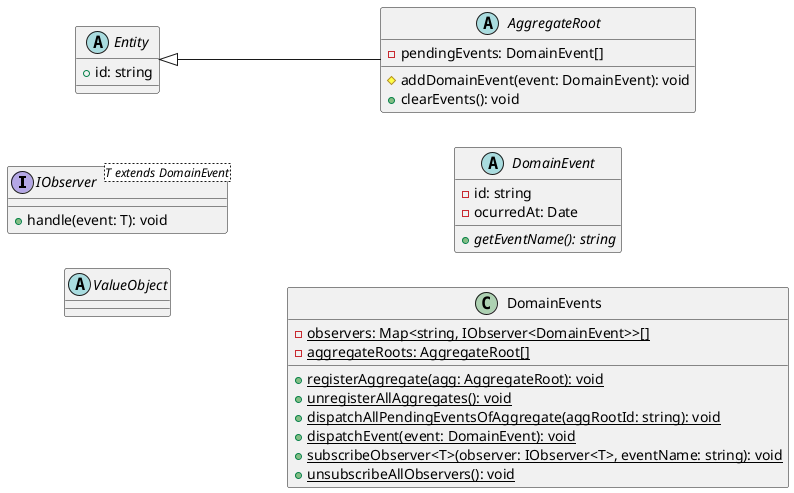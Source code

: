 @startuml system_server_shared-module_domain

left to right direction

skinparam classAttributeIconSize 10
skinparam shadowing false
' skinparam genericDisplay old
' skinparam linetype ortho
' skinparam groupInheritance 1

interface IObserver<T extends DomainEvent> {
  + handle(event: T): void
}
abstract AggregateRoot extends Entity {
  - pendingEvents: DomainEvent[]
  # addDomainEvent(event: DomainEvent): void
  + clearEvents(): void
}
abstract Entity {
  + id: string
}
abstract ValueObject {}
abstract DomainEvent {
  - id: string
  - ocurredAt: Date
  {abstract} + getEventName(): string
}
class DomainEvents {
  {static} - observers: Map<string, IObserver<DomainEvent>>[]
  {static} - aggregateRoots: AggregateRoot[]
  {static} + registerAggregate(agg: AggregateRoot): void
  {static} + unregisterAllAggregates(): void
  {static} + dispatchAllPendingEventsOfAggregate(aggRootId: string): void
  {static} + dispatchEvent(event: DomainEvent): void
  {static} + subscribeObserver<T>(observer: IObserver<T>, eventName: string): void
  {static} + unsubscribeAllObservers(): void
}

@enduml